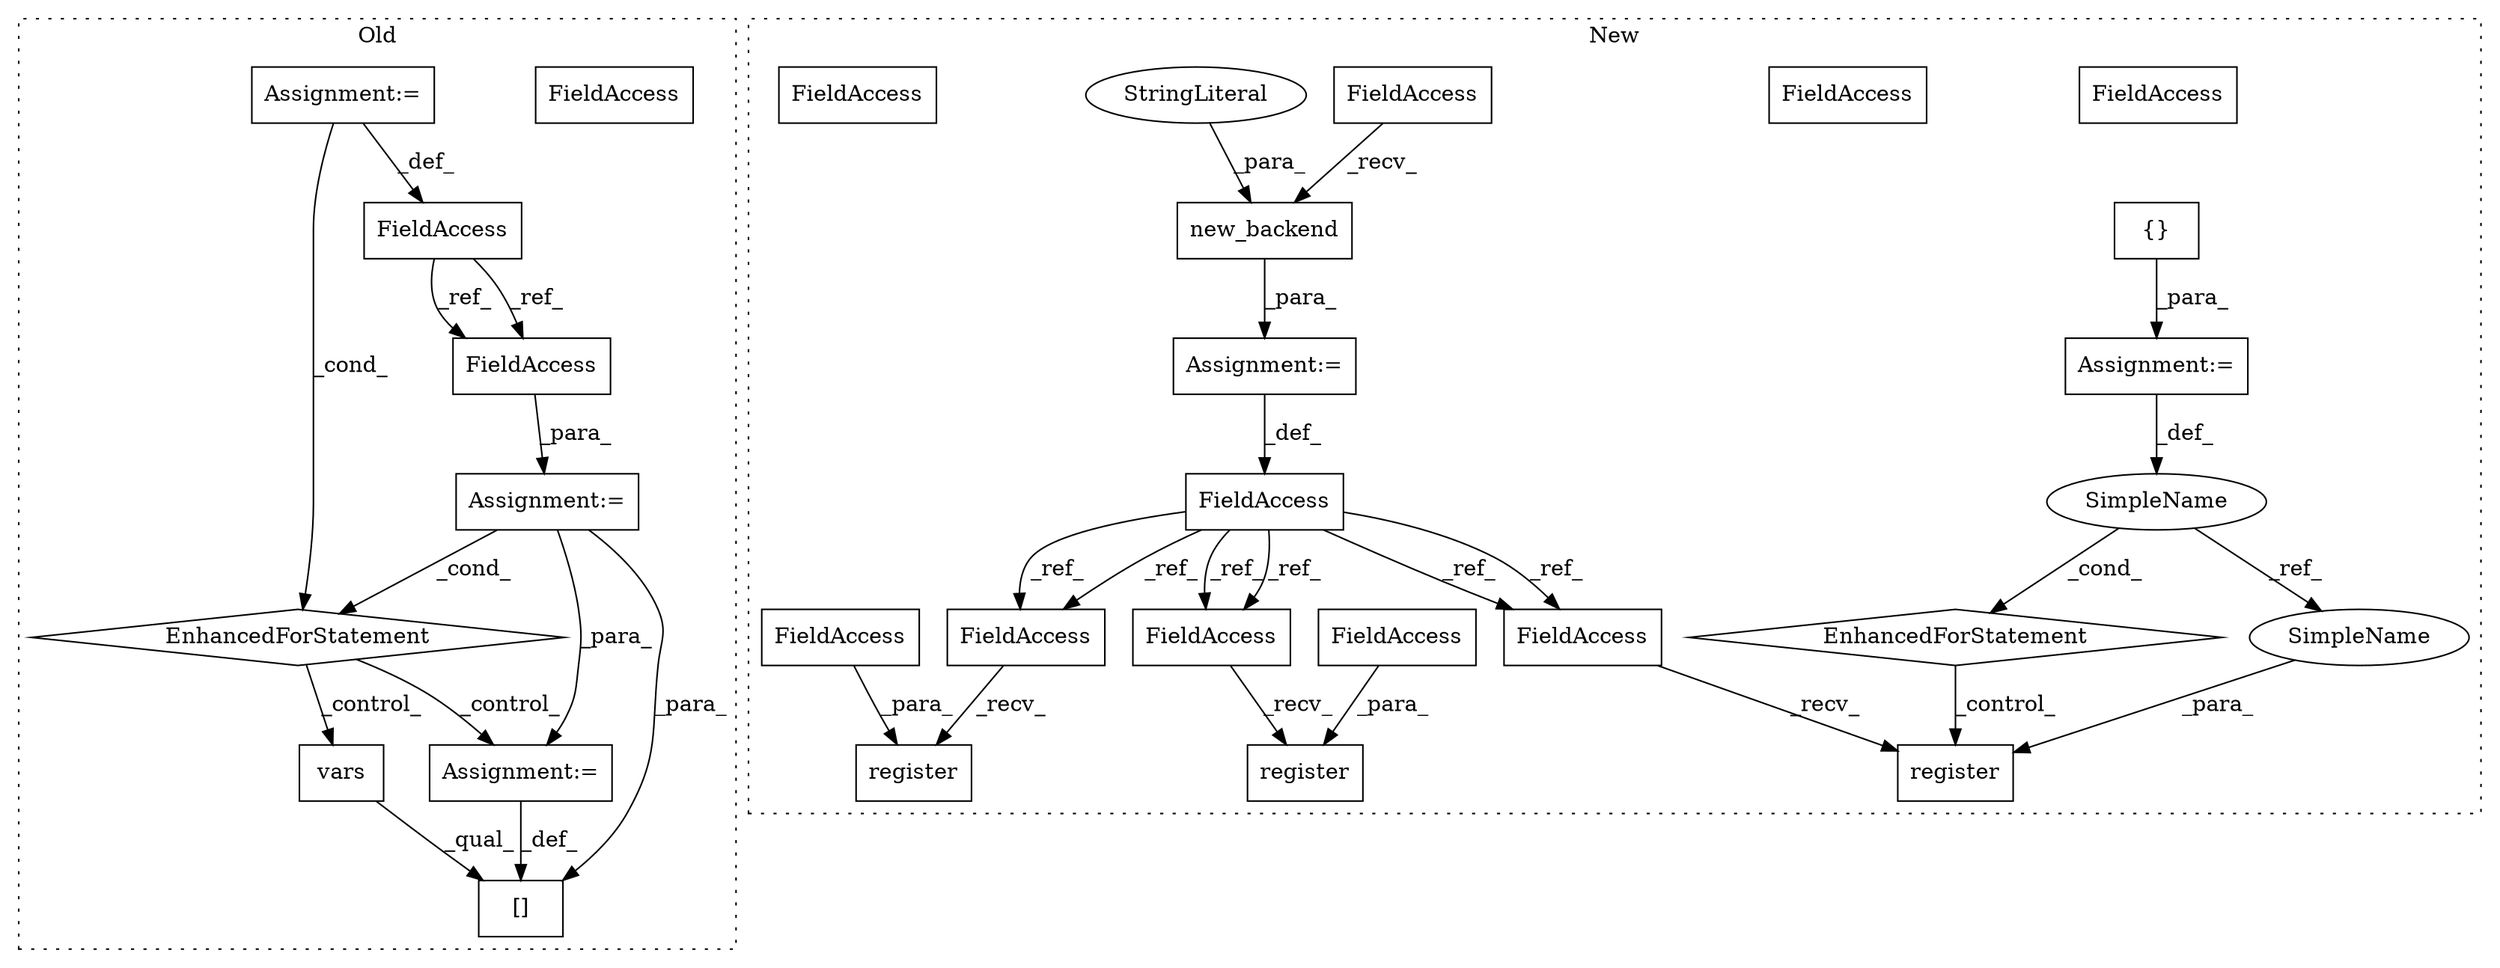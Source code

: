 digraph G {
subgraph cluster0 {
1 [label="[]" a="2" s="956,968" l="7,1" shape="box"];
3 [label="Assignment:=" a="7" s="969" l="1" shape="box"];
4 [label="Assignment:=" a="7" s="872,946" l="53,2" shape="box"];
5 [label="EnhancedForStatement" a="70" s="872,946" l="53,2" shape="diamond"];
6 [label="FieldAccess" a="22" s="940" l="6" shape="box"];
8 [label="FieldAccess" a="22" s="810" l="6" shape="box"];
14 [label="vars" a="32" s="956" l="6" shape="box"];
16 [label="Assignment:=" a="7" s="816" l="1" shape="box"];
27 [label="FieldAccess" a="22" s="940" l="6" shape="box"];
label = "Old";
style="dotted";
}
subgraph cluster1 {
2 [label="register" a="32" s="965,995" l="9,1" shape="box"];
7 [label="{}" a="4" s="842,946" l="1,1" shape="box"];
9 [label="FieldAccess" a="22" s="534" l="7" shape="box"];
10 [label="EnhancedForStatement" a="70" s="758,947" l="53,2" shape="diamond"];
11 [label="FieldAccess" a="22" s="1062" l="7" shape="box"];
12 [label="FieldAccess" a="22" s="957" l="7" shape="box"];
13 [label="SimpleName" a="42" s="823" l="4" shape="ellipse"];
15 [label="Assignment:=" a="7" s="758,947" l="53,2" shape="box"];
17 [label="Assignment:=" a="7" s="541" l="1" shape="box"];
18 [label="new_backend" a="32" s="552,571" l="12,1" shape="box"];
19 [label="FieldAccess" a="22" s="542" l="9" shape="box"];
20 [label="StringLiteral" a="45" s="564" l="7" shape="ellipse"];
21 [label="register" a="32" s="1070,1090" l="9,1" shape="box"];
22 [label="FieldAccess" a="22" s="1079" l="11" shape="box"];
23 [label="FieldAccess" a="22" s="1008" l="7" shape="box"];
24 [label="register" a="32" s="1016,1029" l="9,1" shape="box"];
25 [label="FieldAccess" a="22" s="1025" l="4" shape="box"];
26 [label="SimpleName" a="42" s="991" l="4" shape="ellipse"];
28 [label="FieldAccess" a="22" s="957" l="7" shape="box"];
29 [label="FieldAccess" a="22" s="1008" l="7" shape="box"];
30 [label="FieldAccess" a="22" s="1062" l="7" shape="box"];
label = "New";
style="dotted";
}
3 -> 1 [label="_def_"];
4 -> 5 [label="_cond_"];
4 -> 3 [label="_para_"];
4 -> 1 [label="_para_"];
5 -> 14 [label="_control_"];
5 -> 3 [label="_control_"];
7 -> 15 [label="_para_"];
8 -> 27 [label="_ref_"];
8 -> 27 [label="_ref_"];
9 -> 30 [label="_ref_"];
9 -> 29 [label="_ref_"];
9 -> 28 [label="_ref_"];
9 -> 29 [label="_ref_"];
9 -> 30 [label="_ref_"];
9 -> 28 [label="_ref_"];
10 -> 2 [label="_control_"];
13 -> 10 [label="_cond_"];
13 -> 26 [label="_ref_"];
14 -> 1 [label="_qual_"];
15 -> 13 [label="_def_"];
16 -> 5 [label="_cond_"];
16 -> 8 [label="_def_"];
17 -> 9 [label="_def_"];
18 -> 17 [label="_para_"];
19 -> 18 [label="_recv_"];
20 -> 18 [label="_para_"];
22 -> 21 [label="_para_"];
25 -> 24 [label="_para_"];
26 -> 2 [label="_para_"];
27 -> 4 [label="_para_"];
28 -> 2 [label="_recv_"];
29 -> 24 [label="_recv_"];
30 -> 21 [label="_recv_"];
}
